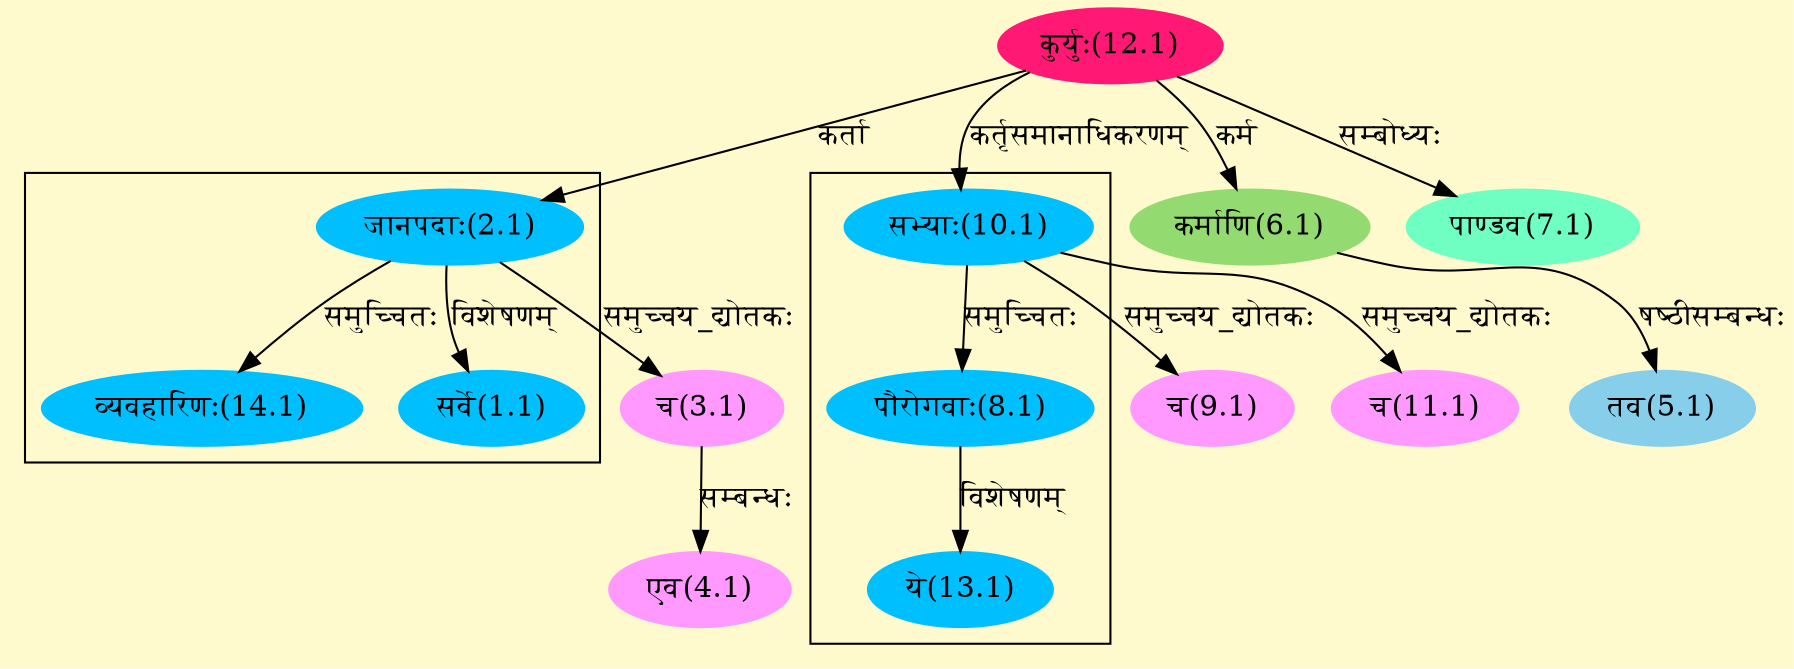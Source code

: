 digraph G{
rankdir=BT;
 compound=true;
 bgcolor="lemonchiffon1";

subgraph cluster_1{
Node1_1 [style=filled, color="#00BFFF" label = "सर्वे(1.1)"]
Node2_1 [style=filled, color="#00BFFF" label = "जानपदाः(2.1)"]
Node14_1 [style=filled, color="#00BFFF" label = "व्यवहारिणः(14.1)"]

}

subgraph cluster_2{
Node8_1 [style=filled, color="#00BFFF" label = "पौरोगवाः(8.1)"]
Node10_1 [style=filled, color="#00BFFF" label = "सभ्याः(10.1)"]
Node13_1 [style=filled, color="#00BFFF" label = "ये(13.1)"]

}
Node2_1 [style=filled, color="#00BFFF" label = "जानपदाः(2.1)"]
Node12_1 [style=filled, color="#FF1975" label = "कुर्युः(12.1)"]
Node3_1 [style=filled, color="#FF99FF" label = "च(3.1)"]
Node4_1 [style=filled, color="#FF99FF" label = "एव(4.1)"]
Node5_1 [style=filled, color="#87CEEB" label = "तव(5.1)"]
Node6_1 [style=filled, color="#93DB70" label = "कर्माणि(6.1)"]
Node7_1 [style=filled, color="#6FFFC3" label = "पाण्डव(7.1)"]
Node9_1 [style=filled, color="#FF99FF" label = "च(9.1)"]
Node10_1 [style=filled, color="#00BFFF" label = "सभ्याः(10.1)"]
Node11_1 [style=filled, color="#FF99FF" label = "च(11.1)"]
/* Start of Relations section */

Node1_1 -> Node2_1 [  label="विशेषणम्"  dir="back" ]
Node2_1 -> Node12_1 [  label="कर्ता"  dir="back" ]
Node3_1 -> Node2_1 [  label="समुच्चय_द्योतकः"  dir="back" ]
Node4_1 -> Node3_1 [  label="सम्बन्धः"  dir="back" ]
Node5_1 -> Node6_1 [  label="षष्ठीसम्बन्धः"  dir="back" ]
Node6_1 -> Node12_1 [  label="कर्म"  dir="back" ]
Node7_1 -> Node12_1 [  label="सम्बोध्यः"  dir="back" ]
Node8_1 -> Node10_1 [  label="समुच्चितः"  dir="back" ]
Node9_1 -> Node10_1 [  label="समुच्चय_द्योतकः"  dir="back" ]
Node10_1 -> Node12_1 [  label="कर्तृसमानाधिकरणम्"  dir="back" ]
Node11_1 -> Node10_1 [  label="समुच्चय_द्योतकः"  dir="back" ]
Node13_1 -> Node8_1 [  label="विशेषणम्"  dir="back" ]
Node14_1 -> Node2_1 [  label="समुच्चितः"  dir="back" ]
}
